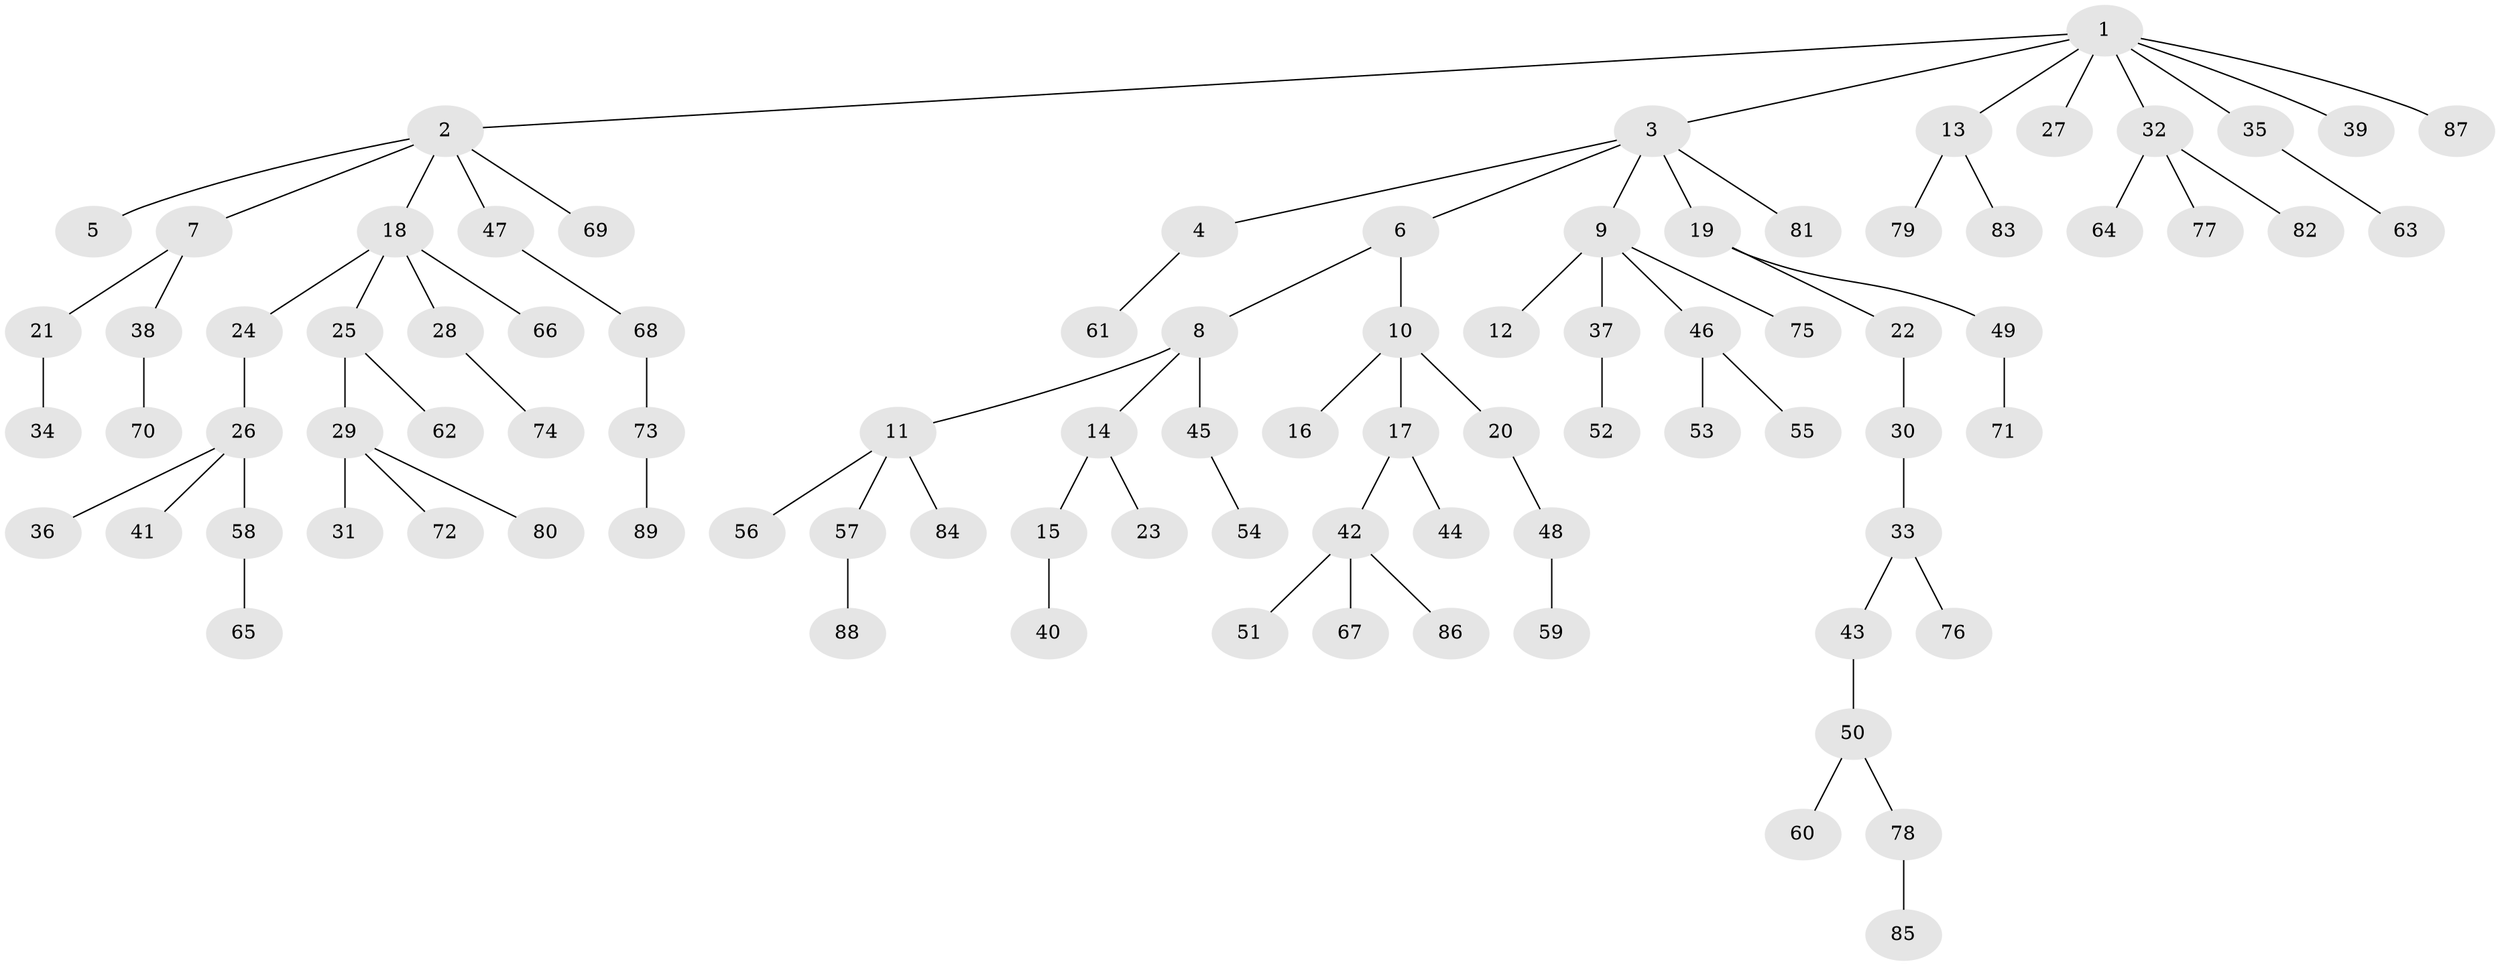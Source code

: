 // Generated by graph-tools (version 1.1) at 2025/50/03/09/25 03:50:20]
// undirected, 89 vertices, 88 edges
graph export_dot {
graph [start="1"]
  node [color=gray90,style=filled];
  1;
  2;
  3;
  4;
  5;
  6;
  7;
  8;
  9;
  10;
  11;
  12;
  13;
  14;
  15;
  16;
  17;
  18;
  19;
  20;
  21;
  22;
  23;
  24;
  25;
  26;
  27;
  28;
  29;
  30;
  31;
  32;
  33;
  34;
  35;
  36;
  37;
  38;
  39;
  40;
  41;
  42;
  43;
  44;
  45;
  46;
  47;
  48;
  49;
  50;
  51;
  52;
  53;
  54;
  55;
  56;
  57;
  58;
  59;
  60;
  61;
  62;
  63;
  64;
  65;
  66;
  67;
  68;
  69;
  70;
  71;
  72;
  73;
  74;
  75;
  76;
  77;
  78;
  79;
  80;
  81;
  82;
  83;
  84;
  85;
  86;
  87;
  88;
  89;
  1 -- 2;
  1 -- 3;
  1 -- 13;
  1 -- 27;
  1 -- 32;
  1 -- 35;
  1 -- 39;
  1 -- 87;
  2 -- 5;
  2 -- 7;
  2 -- 18;
  2 -- 47;
  2 -- 69;
  3 -- 4;
  3 -- 6;
  3 -- 9;
  3 -- 19;
  3 -- 81;
  4 -- 61;
  6 -- 8;
  6 -- 10;
  7 -- 21;
  7 -- 38;
  8 -- 11;
  8 -- 14;
  8 -- 45;
  9 -- 12;
  9 -- 37;
  9 -- 46;
  9 -- 75;
  10 -- 16;
  10 -- 17;
  10 -- 20;
  11 -- 56;
  11 -- 57;
  11 -- 84;
  13 -- 79;
  13 -- 83;
  14 -- 15;
  14 -- 23;
  15 -- 40;
  17 -- 42;
  17 -- 44;
  18 -- 24;
  18 -- 25;
  18 -- 28;
  18 -- 66;
  19 -- 22;
  19 -- 49;
  20 -- 48;
  21 -- 34;
  22 -- 30;
  24 -- 26;
  25 -- 29;
  25 -- 62;
  26 -- 36;
  26 -- 41;
  26 -- 58;
  28 -- 74;
  29 -- 31;
  29 -- 72;
  29 -- 80;
  30 -- 33;
  32 -- 64;
  32 -- 77;
  32 -- 82;
  33 -- 43;
  33 -- 76;
  35 -- 63;
  37 -- 52;
  38 -- 70;
  42 -- 51;
  42 -- 67;
  42 -- 86;
  43 -- 50;
  45 -- 54;
  46 -- 53;
  46 -- 55;
  47 -- 68;
  48 -- 59;
  49 -- 71;
  50 -- 60;
  50 -- 78;
  57 -- 88;
  58 -- 65;
  68 -- 73;
  73 -- 89;
  78 -- 85;
}
